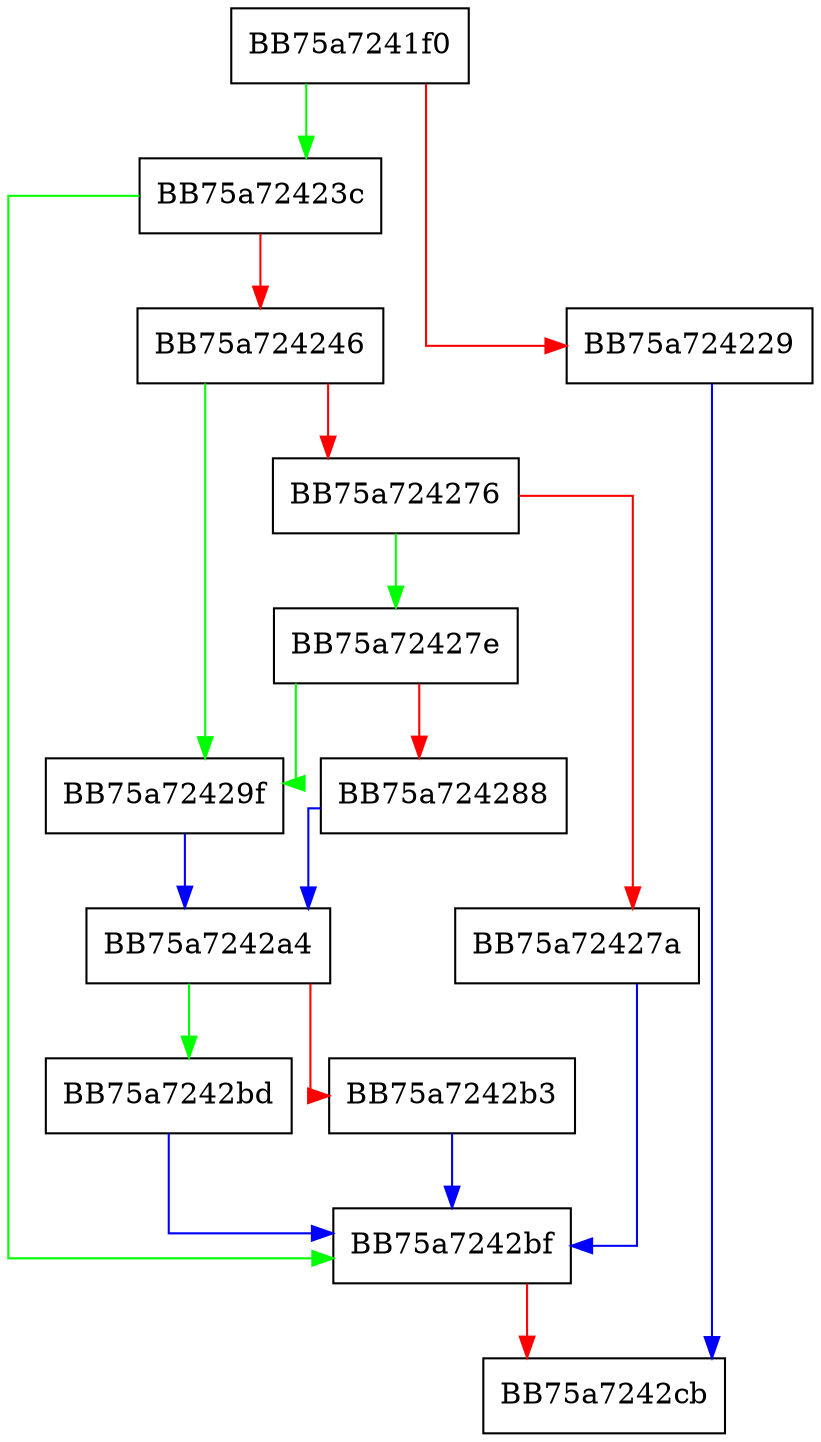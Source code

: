 digraph AcquireInstance {
  node [shape="box"];
  graph [splines=ortho];
  BB75a7241f0 -> BB75a72423c [color="green"];
  BB75a7241f0 -> BB75a724229 [color="red"];
  BB75a724229 -> BB75a7242cb [color="blue"];
  BB75a72423c -> BB75a7242bf [color="green"];
  BB75a72423c -> BB75a724246 [color="red"];
  BB75a724246 -> BB75a72429f [color="green"];
  BB75a724246 -> BB75a724276 [color="red"];
  BB75a724276 -> BB75a72427e [color="green"];
  BB75a724276 -> BB75a72427a [color="red"];
  BB75a72427a -> BB75a7242bf [color="blue"];
  BB75a72427e -> BB75a72429f [color="green"];
  BB75a72427e -> BB75a724288 [color="red"];
  BB75a724288 -> BB75a7242a4 [color="blue"];
  BB75a72429f -> BB75a7242a4 [color="blue"];
  BB75a7242a4 -> BB75a7242bd [color="green"];
  BB75a7242a4 -> BB75a7242b3 [color="red"];
  BB75a7242b3 -> BB75a7242bf [color="blue"];
  BB75a7242bd -> BB75a7242bf [color="blue"];
  BB75a7242bf -> BB75a7242cb [color="red"];
}